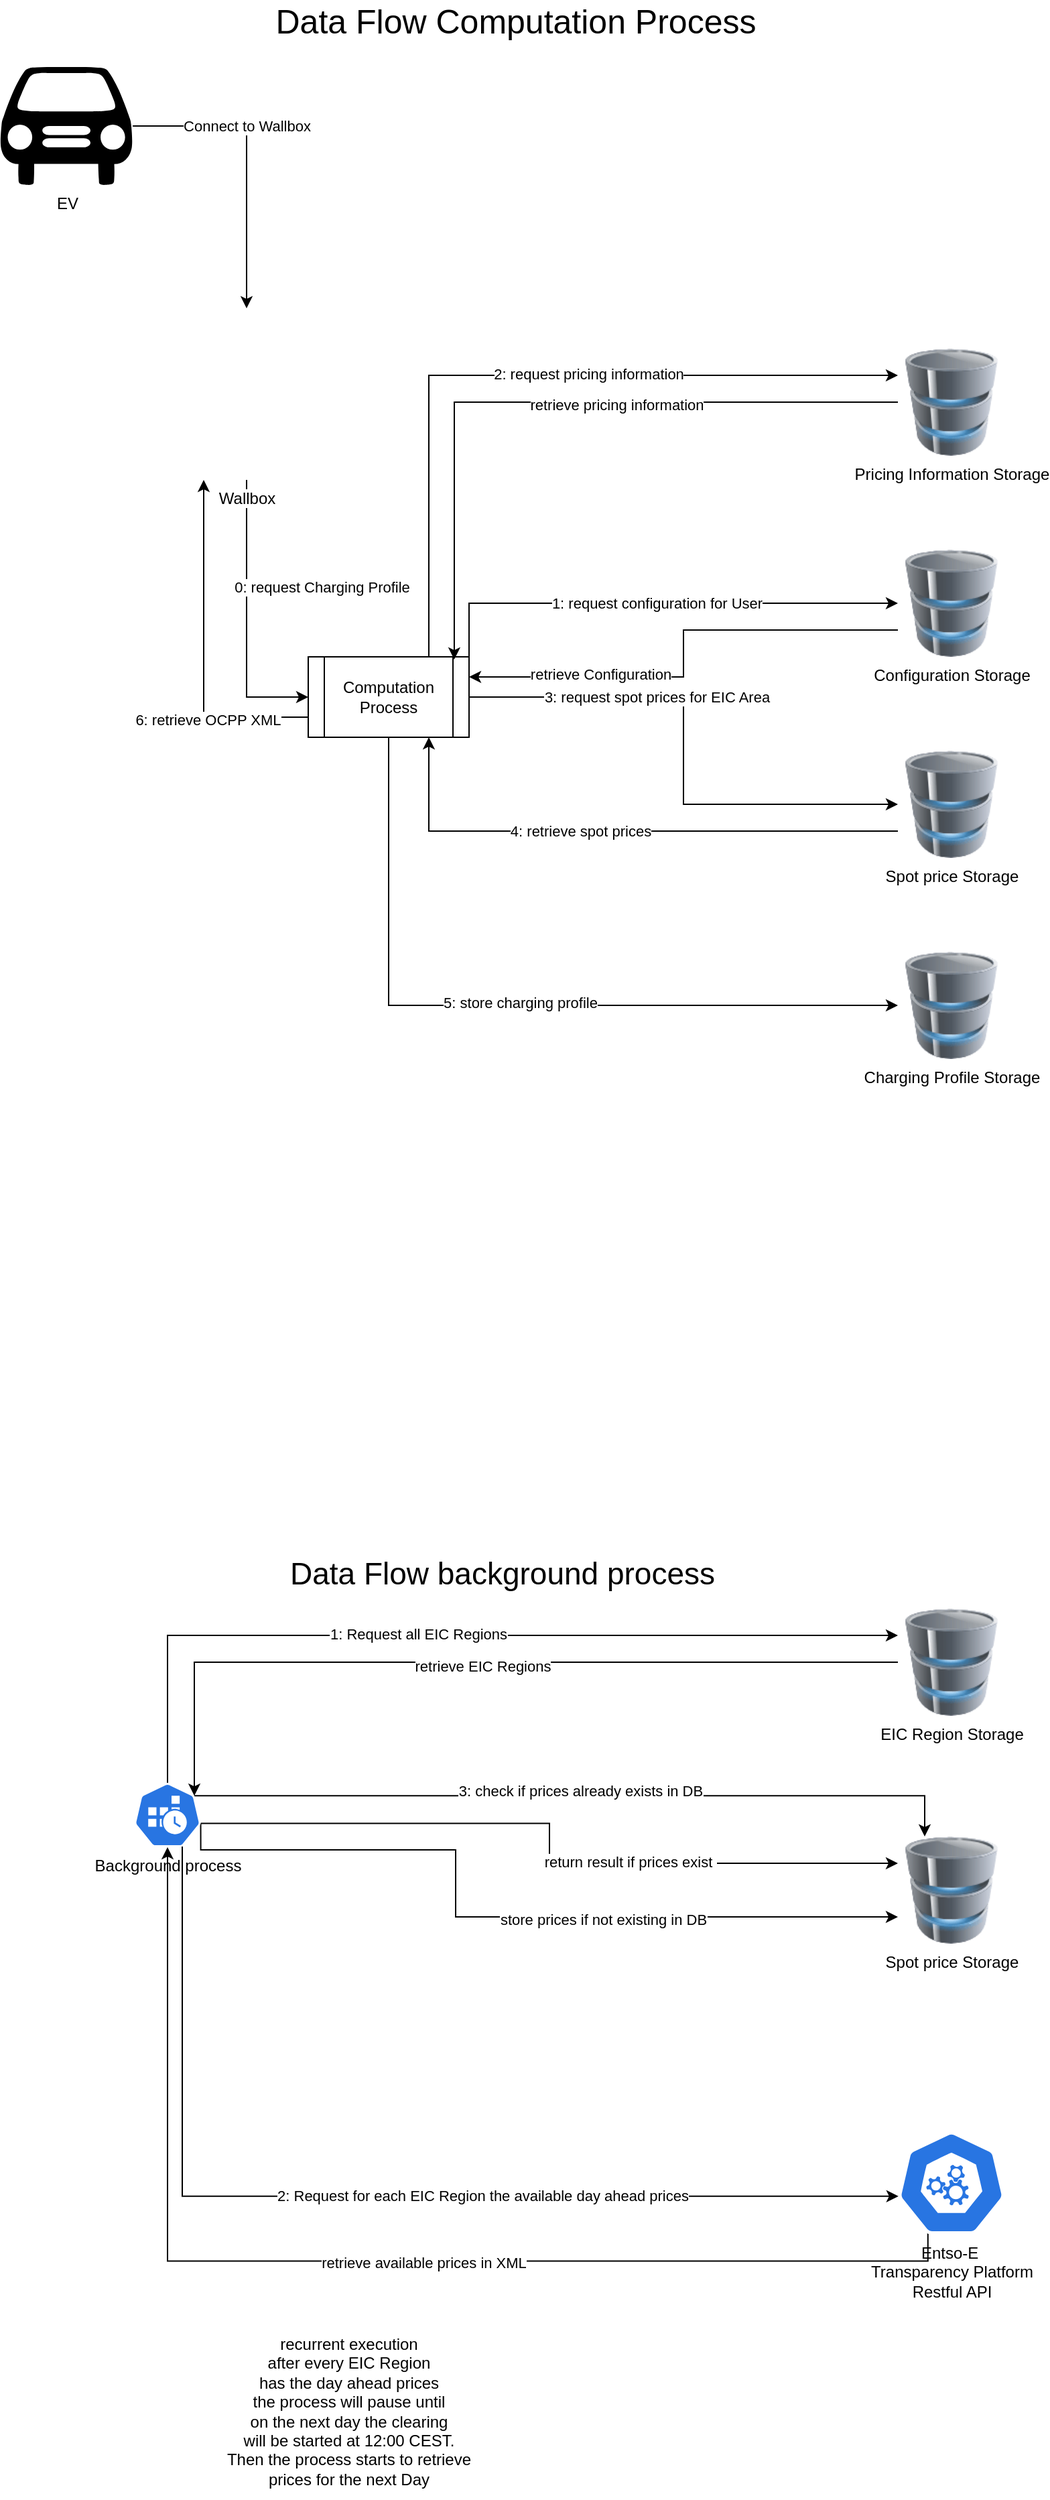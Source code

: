 <mxfile version="27.0.1">
  <diagram name="Seite-1" id="RiWL7UGFOMK9hR6FUCRO">
    <mxGraphModel dx="930" dy="588" grid="1" gridSize="10" guides="1" tooltips="1" connect="1" arrows="1" fold="1" page="1" pageScale="1" pageWidth="827" pageHeight="1169" math="0" shadow="0">
      <root>
        <mxCell id="0" />
        <mxCell id="1" parent="0" />
        <mxCell id="UXKPTOqq_0qHGmjlRGbl-10" style="edgeStyle=orthogonalEdgeStyle;rounded=0;orthogonalLoop=1;jettySize=auto;html=1;entryX=0;entryY=0.5;entryDx=0;entryDy=0;horizontal=1;" edge="1" parent="1" source="UXKPTOqq_0qHGmjlRGbl-3" target="UXKPTOqq_0qHGmjlRGbl-5">
          <mxGeometry relative="1" as="geometry" />
        </mxCell>
        <mxCell id="UXKPTOqq_0qHGmjlRGbl-11" value="0: request Charging Profile" style="edgeLabel;html=1;align=center;verticalAlign=middle;resizable=0;points=[];" vertex="1" connectable="0" parent="UXKPTOqq_0qHGmjlRGbl-10">
          <mxGeometry x="-0.231" y="-1" relative="1" as="geometry">
            <mxPoint x="57" as="offset" />
          </mxGeometry>
        </mxCell>
        <mxCell id="UXKPTOqq_0qHGmjlRGbl-3" value="Wallbox" style="shape=image;html=1;verticalAlign=top;verticalLabelPosition=bottom;labelBackgroundColor=#ffffff;imageAspect=0;aspect=fixed;image=https://cdn3.iconfinder.com/data/icons/energy-and-power-glyph-24-px/24/Filling_station_fuel_station_gas_station_petrol_pump_petrol_station-128.png" vertex="1" parent="1">
          <mxGeometry x="140" y="240" width="128" height="128" as="geometry" />
        </mxCell>
        <mxCell id="UXKPTOqq_0qHGmjlRGbl-12" style="edgeStyle=orthogonalEdgeStyle;rounded=0;orthogonalLoop=1;jettySize=auto;html=1;exitX=1;exitY=0;exitDx=0;exitDy=0;" edge="1" parent="1" source="UXKPTOqq_0qHGmjlRGbl-5" target="UXKPTOqq_0qHGmjlRGbl-7">
          <mxGeometry relative="1" as="geometry" />
        </mxCell>
        <mxCell id="UXKPTOqq_0qHGmjlRGbl-13" value="1: request configuration for User" style="edgeLabel;html=1;align=center;verticalAlign=middle;resizable=0;points=[];" vertex="1" connectable="0" parent="UXKPTOqq_0qHGmjlRGbl-12">
          <mxGeometry x="-0.544" y="-1" relative="1" as="geometry">
            <mxPoint x="98" y="-1" as="offset" />
          </mxGeometry>
        </mxCell>
        <mxCell id="UXKPTOqq_0qHGmjlRGbl-16" style="edgeStyle=orthogonalEdgeStyle;rounded=0;orthogonalLoop=1;jettySize=auto;html=1;exitX=0.75;exitY=0;exitDx=0;exitDy=0;entryX=0;entryY=0.25;entryDx=0;entryDy=0;" edge="1" parent="1" source="UXKPTOqq_0qHGmjlRGbl-5" target="UXKPTOqq_0qHGmjlRGbl-6">
          <mxGeometry relative="1" as="geometry" />
        </mxCell>
        <mxCell id="UXKPTOqq_0qHGmjlRGbl-17" value="2: request pricing information" style="edgeLabel;html=1;align=center;verticalAlign=middle;resizable=0;points=[];" vertex="1" connectable="0" parent="UXKPTOqq_0qHGmjlRGbl-16">
          <mxGeometry x="0.175" y="1" relative="1" as="geometry">
            <mxPoint as="offset" />
          </mxGeometry>
        </mxCell>
        <mxCell id="UXKPTOqq_0qHGmjlRGbl-20" style="edgeStyle=orthogonalEdgeStyle;rounded=0;orthogonalLoop=1;jettySize=auto;html=1;exitX=1;exitY=0.5;exitDx=0;exitDy=0;entryX=0;entryY=0.5;entryDx=0;entryDy=0;" edge="1" parent="1" source="UXKPTOqq_0qHGmjlRGbl-5" target="UXKPTOqq_0qHGmjlRGbl-8">
          <mxGeometry relative="1" as="geometry" />
        </mxCell>
        <mxCell id="UXKPTOqq_0qHGmjlRGbl-21" value="3: request spot prices for EIC Area" style="edgeLabel;html=1;align=center;verticalAlign=middle;resizable=0;points=[];" vertex="1" connectable="0" parent="UXKPTOqq_0qHGmjlRGbl-20">
          <mxGeometry x="-0.51" y="3" relative="1" as="geometry">
            <mxPoint x="42" y="3" as="offset" />
          </mxGeometry>
        </mxCell>
        <mxCell id="UXKPTOqq_0qHGmjlRGbl-27" style="edgeStyle=orthogonalEdgeStyle;rounded=0;orthogonalLoop=1;jettySize=auto;html=1;exitX=0.5;exitY=1;exitDx=0;exitDy=0;entryX=0;entryY=0.5;entryDx=0;entryDy=0;" edge="1" parent="1" source="UXKPTOqq_0qHGmjlRGbl-5" target="UXKPTOqq_0qHGmjlRGbl-9">
          <mxGeometry relative="1" as="geometry" />
        </mxCell>
        <mxCell id="UXKPTOqq_0qHGmjlRGbl-28" value="5: store charging profile" style="edgeLabel;html=1;align=center;verticalAlign=middle;resizable=0;points=[];" vertex="1" connectable="0" parent="UXKPTOqq_0qHGmjlRGbl-27">
          <mxGeometry x="0.028" y="2" relative="1" as="geometry">
            <mxPoint as="offset" />
          </mxGeometry>
        </mxCell>
        <mxCell id="UXKPTOqq_0qHGmjlRGbl-29" style="edgeStyle=orthogonalEdgeStyle;rounded=0;orthogonalLoop=1;jettySize=auto;html=1;exitX=0;exitY=0.75;exitDx=0;exitDy=0;entryX=0.25;entryY=1;entryDx=0;entryDy=0;" edge="1" parent="1" source="UXKPTOqq_0qHGmjlRGbl-5" target="UXKPTOqq_0qHGmjlRGbl-3">
          <mxGeometry relative="1" as="geometry" />
        </mxCell>
        <mxCell id="UXKPTOqq_0qHGmjlRGbl-30" value="6: retrieve OCPP XML" style="edgeLabel;html=1;align=center;verticalAlign=middle;resizable=0;points=[];" vertex="1" connectable="0" parent="UXKPTOqq_0qHGmjlRGbl-29">
          <mxGeometry x="-0.412" y="2" relative="1" as="geometry">
            <mxPoint as="offset" />
          </mxGeometry>
        </mxCell>
        <mxCell id="UXKPTOqq_0qHGmjlRGbl-5" value="Computation Process" style="shape=process;whiteSpace=wrap;html=1;backgroundOutline=1;" vertex="1" parent="1">
          <mxGeometry x="250" y="500" width="120" height="60" as="geometry" />
        </mxCell>
        <mxCell id="UXKPTOqq_0qHGmjlRGbl-6" value="Pricing Information Storage" style="image;html=1;image=img/lib/clip_art/computers/Database_128x128.png" vertex="1" parent="1">
          <mxGeometry x="690" y="270" width="80" height="80" as="geometry" />
        </mxCell>
        <mxCell id="UXKPTOqq_0qHGmjlRGbl-14" style="edgeStyle=orthogonalEdgeStyle;rounded=0;orthogonalLoop=1;jettySize=auto;html=1;exitX=0;exitY=0.75;exitDx=0;exitDy=0;entryX=1;entryY=0.25;entryDx=0;entryDy=0;" edge="1" parent="1" source="UXKPTOqq_0qHGmjlRGbl-7" target="UXKPTOqq_0qHGmjlRGbl-5">
          <mxGeometry relative="1" as="geometry" />
        </mxCell>
        <mxCell id="UXKPTOqq_0qHGmjlRGbl-15" value="retrieve Configuration" style="edgeLabel;html=1;align=center;verticalAlign=middle;resizable=0;points=[];" vertex="1" connectable="0" parent="UXKPTOqq_0qHGmjlRGbl-14">
          <mxGeometry x="0.448" y="-2" relative="1" as="geometry">
            <mxPoint as="offset" />
          </mxGeometry>
        </mxCell>
        <mxCell id="UXKPTOqq_0qHGmjlRGbl-7" value="Configuration Storage" style="image;html=1;image=img/lib/clip_art/computers/Database_128x128.png" vertex="1" parent="1">
          <mxGeometry x="690" y="420" width="80" height="80" as="geometry" />
        </mxCell>
        <mxCell id="UXKPTOqq_0qHGmjlRGbl-22" style="edgeStyle=orthogonalEdgeStyle;rounded=0;orthogonalLoop=1;jettySize=auto;html=1;exitX=0;exitY=0.75;exitDx=0;exitDy=0;entryX=0.75;entryY=1;entryDx=0;entryDy=0;" edge="1" parent="1" source="UXKPTOqq_0qHGmjlRGbl-8" target="UXKPTOqq_0qHGmjlRGbl-5">
          <mxGeometry relative="1" as="geometry" />
        </mxCell>
        <mxCell id="UXKPTOqq_0qHGmjlRGbl-23" value="4: retrieve spot prices" style="edgeLabel;html=1;align=center;verticalAlign=middle;resizable=0;points=[];" vertex="1" connectable="0" parent="UXKPTOqq_0qHGmjlRGbl-22">
          <mxGeometry x="0.129" relative="1" as="geometry">
            <mxPoint as="offset" />
          </mxGeometry>
        </mxCell>
        <mxCell id="UXKPTOqq_0qHGmjlRGbl-8" value="Spot price Storage" style="image;html=1;image=img/lib/clip_art/computers/Database_128x128.png" vertex="1" parent="1">
          <mxGeometry x="690" y="570" width="80" height="80" as="geometry" />
        </mxCell>
        <mxCell id="UXKPTOqq_0qHGmjlRGbl-9" value="Charging Profile Storage" style="image;html=1;image=img/lib/clip_art/computers/Database_128x128.png" vertex="1" parent="1">
          <mxGeometry x="690" y="720" width="80" height="80" as="geometry" />
        </mxCell>
        <mxCell id="UXKPTOqq_0qHGmjlRGbl-18" style="edgeStyle=orthogonalEdgeStyle;rounded=0;orthogonalLoop=1;jettySize=auto;html=1;entryX=0.908;entryY=0.033;entryDx=0;entryDy=0;entryPerimeter=0;" edge="1" parent="1" source="UXKPTOqq_0qHGmjlRGbl-6" target="UXKPTOqq_0qHGmjlRGbl-5">
          <mxGeometry relative="1" as="geometry" />
        </mxCell>
        <mxCell id="UXKPTOqq_0qHGmjlRGbl-19" value="retrieve pricing information" style="edgeLabel;html=1;align=center;verticalAlign=middle;resizable=0;points=[];" vertex="1" connectable="0" parent="UXKPTOqq_0qHGmjlRGbl-18">
          <mxGeometry x="-0.197" y="2" relative="1" as="geometry">
            <mxPoint as="offset" />
          </mxGeometry>
        </mxCell>
        <mxCell id="UXKPTOqq_0qHGmjlRGbl-32" style="edgeStyle=orthogonalEdgeStyle;rounded=0;orthogonalLoop=1;jettySize=auto;html=1;entryX=0.5;entryY=0;entryDx=0;entryDy=0;" edge="1" parent="1" source="UXKPTOqq_0qHGmjlRGbl-31" target="UXKPTOqq_0qHGmjlRGbl-3">
          <mxGeometry relative="1" as="geometry" />
        </mxCell>
        <mxCell id="UXKPTOqq_0qHGmjlRGbl-33" value="Connect to Wallbox" style="edgeLabel;html=1;align=center;verticalAlign=middle;resizable=0;points=[];" vertex="1" connectable="0" parent="UXKPTOqq_0qHGmjlRGbl-32">
          <mxGeometry x="0.093" y="2" relative="1" as="geometry">
            <mxPoint x="-2" y="-36" as="offset" />
          </mxGeometry>
        </mxCell>
        <mxCell id="UXKPTOqq_0qHGmjlRGbl-31" value="EV&lt;div&gt;&lt;br&gt;&lt;/div&gt;" style="shape=mxgraph.signs.transportation.car_1;html=1;pointerEvents=1;fillColor=#000000;strokeColor=none;verticalLabelPosition=bottom;verticalAlign=top;align=center;" vertex="1" parent="1">
          <mxGeometry x="20" y="60" width="99" height="88" as="geometry" />
        </mxCell>
        <mxCell id="UXKPTOqq_0qHGmjlRGbl-42" style="edgeStyle=orthogonalEdgeStyle;rounded=0;orthogonalLoop=1;jettySize=auto;html=1;entryX=0;entryY=0.25;entryDx=0;entryDy=0;" edge="1" parent="1" source="UXKPTOqq_0qHGmjlRGbl-36" target="UXKPTOqq_0qHGmjlRGbl-37">
          <mxGeometry relative="1" as="geometry">
            <Array as="points">
              <mxPoint x="145" y="1230" />
            </Array>
          </mxGeometry>
        </mxCell>
        <mxCell id="UXKPTOqq_0qHGmjlRGbl-43" value="1: Request all EIC Regions" style="edgeLabel;html=1;align=center;verticalAlign=middle;resizable=0;points=[];" vertex="1" connectable="0" parent="UXKPTOqq_0qHGmjlRGbl-42">
          <mxGeometry x="-0.093" y="1" relative="1" as="geometry">
            <mxPoint as="offset" />
          </mxGeometry>
        </mxCell>
        <mxCell id="UXKPTOqq_0qHGmjlRGbl-54" style="edgeStyle=orthogonalEdgeStyle;rounded=0;orthogonalLoop=1;jettySize=auto;html=1;exitX=0.9;exitY=0.2;exitDx=0;exitDy=0;exitPerimeter=0;entryX=0.25;entryY=0;entryDx=0;entryDy=0;" edge="1" parent="1" source="UXKPTOqq_0qHGmjlRGbl-36" target="UXKPTOqq_0qHGmjlRGbl-40">
          <mxGeometry relative="1" as="geometry" />
        </mxCell>
        <mxCell id="UXKPTOqq_0qHGmjlRGbl-55" value="3: check if prices already exists in DB" style="edgeLabel;html=1;align=center;verticalAlign=middle;resizable=0;points=[];" vertex="1" connectable="0" parent="UXKPTOqq_0qHGmjlRGbl-54">
          <mxGeometry x="0.001" y="4" relative="1" as="geometry">
            <mxPoint as="offset" />
          </mxGeometry>
        </mxCell>
        <mxCell id="UXKPTOqq_0qHGmjlRGbl-56" style="edgeStyle=orthogonalEdgeStyle;rounded=0;orthogonalLoop=1;jettySize=auto;html=1;exitX=0.995;exitY=0.63;exitDx=0;exitDy=0;exitPerimeter=0;entryX=0;entryY=0.25;entryDx=0;entryDy=0;" edge="1" parent="1" source="UXKPTOqq_0qHGmjlRGbl-36" target="UXKPTOqq_0qHGmjlRGbl-40">
          <mxGeometry relative="1" as="geometry" />
        </mxCell>
        <mxCell id="UXKPTOqq_0qHGmjlRGbl-57" value="return result if prices exist&amp;nbsp;" style="edgeLabel;html=1;align=center;verticalAlign=middle;resizable=0;points=[];" vertex="1" connectable="0" parent="UXKPTOqq_0qHGmjlRGbl-56">
          <mxGeometry x="0.273" y="1" relative="1" as="geometry">
            <mxPoint as="offset" />
          </mxGeometry>
        </mxCell>
        <mxCell id="UXKPTOqq_0qHGmjlRGbl-58" style="edgeStyle=orthogonalEdgeStyle;rounded=0;orthogonalLoop=1;jettySize=auto;html=1;exitX=0.995;exitY=0.63;exitDx=0;exitDy=0;exitPerimeter=0;entryX=0;entryY=0.75;entryDx=0;entryDy=0;" edge="1" parent="1" source="UXKPTOqq_0qHGmjlRGbl-36" target="UXKPTOqq_0qHGmjlRGbl-40">
          <mxGeometry relative="1" as="geometry">
            <Array as="points">
              <mxPoint x="170" y="1390" />
              <mxPoint x="360" y="1390" />
              <mxPoint x="360" y="1440" />
            </Array>
          </mxGeometry>
        </mxCell>
        <mxCell id="UXKPTOqq_0qHGmjlRGbl-59" value="store prices if not existing in DB" style="edgeLabel;html=1;align=center;verticalAlign=middle;resizable=0;points=[];" vertex="1" connectable="0" parent="UXKPTOqq_0qHGmjlRGbl-58">
          <mxGeometry x="0.081" y="-2" relative="1" as="geometry">
            <mxPoint x="51" as="offset" />
          </mxGeometry>
        </mxCell>
        <mxCell id="UXKPTOqq_0qHGmjlRGbl-36" value="Background process" style="aspect=fixed;sketch=0;html=1;dashed=0;whitespace=wrap;verticalLabelPosition=bottom;verticalAlign=top;fillColor=#2875E2;strokeColor=#ffffff;points=[[0.005,0.63,0],[0.1,0.2,0],[0.9,0.2,0],[0.5,0,0],[0.995,0.63,0],[0.72,0.99,0],[0.5,1,0],[0.28,0.99,0]];shape=mxgraph.kubernetes.icon2;prIcon=cronjob" vertex="1" parent="1">
          <mxGeometry x="120" y="1340" width="50" height="48" as="geometry" />
        </mxCell>
        <mxCell id="UXKPTOqq_0qHGmjlRGbl-37" value="EIC Region Storage" style="image;html=1;image=img/lib/clip_art/computers/Database_128x128.png" vertex="1" parent="1">
          <mxGeometry x="690" y="1210" width="80" height="80" as="geometry" />
        </mxCell>
        <mxCell id="UXKPTOqq_0qHGmjlRGbl-48" style="edgeStyle=orthogonalEdgeStyle;rounded=0;orthogonalLoop=1;jettySize=auto;html=1;exitX=0.28;exitY=0.99;exitDx=0;exitDy=0;exitPerimeter=0;" edge="1" parent="1" source="UXKPTOqq_0qHGmjlRGbl-38" target="UXKPTOqq_0qHGmjlRGbl-36">
          <mxGeometry relative="1" as="geometry" />
        </mxCell>
        <mxCell id="UXKPTOqq_0qHGmjlRGbl-49" value="retrieve available prices in XML" style="edgeLabel;html=1;align=center;verticalAlign=middle;resizable=0;points=[];" vertex="1" connectable="0" parent="UXKPTOqq_0qHGmjlRGbl-48">
          <mxGeometry x="-0.114" y="1" relative="1" as="geometry">
            <mxPoint as="offset" />
          </mxGeometry>
        </mxCell>
        <mxCell id="UXKPTOqq_0qHGmjlRGbl-38" value="Entso-E&amp;nbsp;&lt;div&gt;Transparency Platform&lt;/div&gt;&lt;div&gt;Restful API&lt;/div&gt;" style="aspect=fixed;sketch=0;html=1;dashed=0;whitespace=wrap;verticalLabelPosition=bottom;verticalAlign=top;fillColor=#2875E2;strokeColor=#ffffff;points=[[0.005,0.63,0],[0.1,0.2,0],[0.9,0.2,0],[0.5,0,0],[0.995,0.63,0],[0.72,0.99,0],[0.5,1,0],[0.28,0.99,0]];shape=mxgraph.kubernetes.icon2;prIcon=api" vertex="1" parent="1">
          <mxGeometry x="690" y="1600" width="80" height="76.8" as="geometry" />
        </mxCell>
        <mxCell id="UXKPTOqq_0qHGmjlRGbl-40" value="Spot price Storage" style="image;html=1;image=img/lib/clip_art/computers/Database_128x128.png" vertex="1" parent="1">
          <mxGeometry x="690" y="1380" width="80" height="80" as="geometry" />
        </mxCell>
        <mxCell id="UXKPTOqq_0qHGmjlRGbl-44" style="edgeStyle=orthogonalEdgeStyle;rounded=0;orthogonalLoop=1;jettySize=auto;html=1;exitX=0;exitY=0.5;exitDx=0;exitDy=0;entryX=0.9;entryY=0.2;entryDx=0;entryDy=0;entryPerimeter=0;" edge="1" parent="1" source="UXKPTOqq_0qHGmjlRGbl-37" target="UXKPTOqq_0qHGmjlRGbl-36">
          <mxGeometry relative="1" as="geometry" />
        </mxCell>
        <mxCell id="UXKPTOqq_0qHGmjlRGbl-45" value="retrieve EIC Regions" style="edgeLabel;html=1;align=center;verticalAlign=middle;resizable=0;points=[];" vertex="1" connectable="0" parent="UXKPTOqq_0qHGmjlRGbl-44">
          <mxGeometry x="-0.007" y="3" relative="1" as="geometry">
            <mxPoint as="offset" />
          </mxGeometry>
        </mxCell>
        <mxCell id="UXKPTOqq_0qHGmjlRGbl-46" style="edgeStyle=orthogonalEdgeStyle;rounded=0;orthogonalLoop=1;jettySize=auto;html=1;exitX=0.72;exitY=0.99;exitDx=0;exitDy=0;exitPerimeter=0;entryX=0.005;entryY=0.63;entryDx=0;entryDy=0;entryPerimeter=0;" edge="1" parent="1" source="UXKPTOqq_0qHGmjlRGbl-36" target="UXKPTOqq_0qHGmjlRGbl-38">
          <mxGeometry relative="1" as="geometry" />
        </mxCell>
        <mxCell id="UXKPTOqq_0qHGmjlRGbl-47" value="2: Request for each EIC Region the available day ahead prices" style="edgeLabel;html=1;align=center;verticalAlign=middle;resizable=0;points=[];" vertex="1" connectable="0" parent="UXKPTOqq_0qHGmjlRGbl-46">
          <mxGeometry x="0.084" y="1" relative="1" as="geometry">
            <mxPoint x="54" as="offset" />
          </mxGeometry>
        </mxCell>
        <mxCell id="UXKPTOqq_0qHGmjlRGbl-60" value="Data Flow background process" style="text;html=1;align=center;verticalAlign=middle;whiteSpace=wrap;rounded=0;fontSize=23;" vertex="1" parent="1">
          <mxGeometry x="200" y="1169" width="390" height="30" as="geometry" />
        </mxCell>
        <mxCell id="UXKPTOqq_0qHGmjlRGbl-61" value="Data Flow Computation Process" style="text;html=1;align=center;verticalAlign=middle;whiteSpace=wrap;rounded=0;fontSize=25;" vertex="1" parent="1">
          <mxGeometry x="210" y="10" width="390" height="30" as="geometry" />
        </mxCell>
        <mxCell id="UXKPTOqq_0qHGmjlRGbl-62" value="recurrent execution&lt;div&gt;after every EIC Region&lt;/div&gt;&lt;div&gt;has the day ahead prices&lt;/div&gt;&lt;div&gt;the process will pause until&lt;/div&gt;&lt;div&gt;on the next day the clearing&lt;/div&gt;&lt;div&gt;will be started at 12:00 CEST.&lt;/div&gt;&lt;div&gt;Then the process starts to retrieve&lt;/div&gt;&lt;div&gt;prices for the next Day&lt;/div&gt;" style="text;html=1;align=center;verticalAlign=middle;resizable=0;points=[];autosize=1;strokeColor=none;fillColor=none;" vertex="1" parent="1">
          <mxGeometry x="175" y="1744" width="210" height="130" as="geometry" />
        </mxCell>
      </root>
    </mxGraphModel>
  </diagram>
</mxfile>
